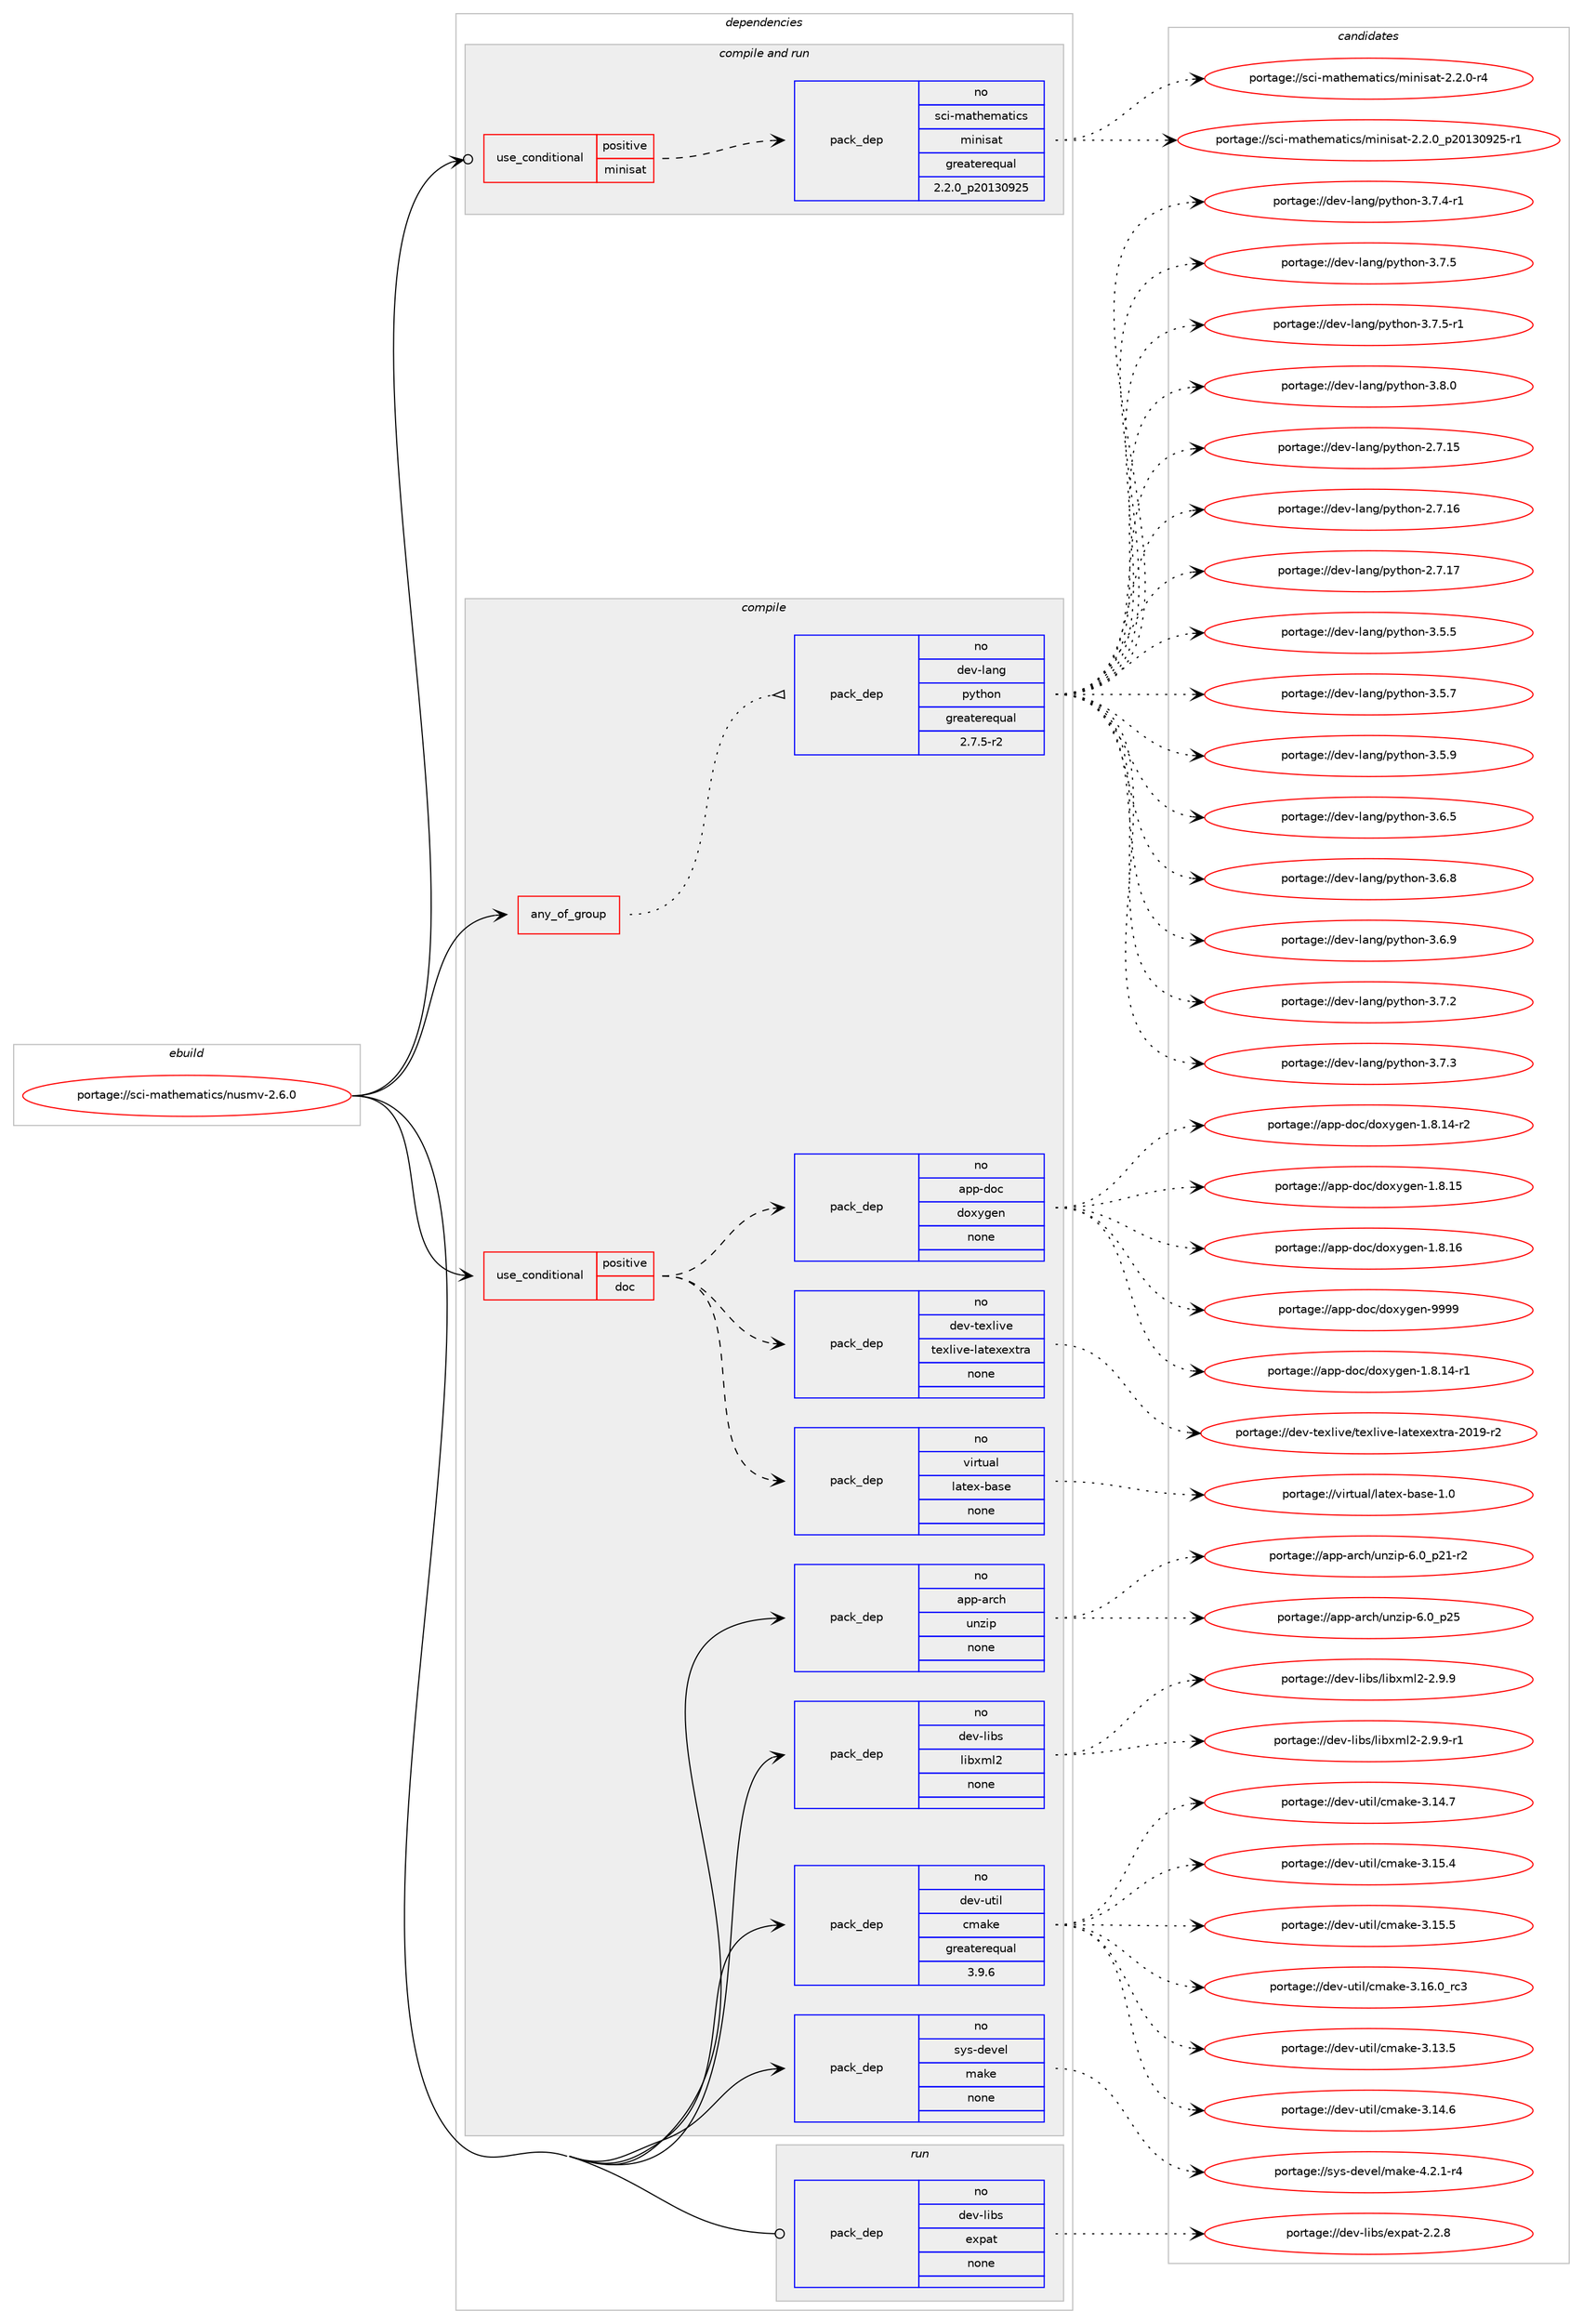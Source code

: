 digraph prolog {

# *************
# Graph options
# *************

newrank=true;
concentrate=true;
compound=true;
graph [rankdir=LR,fontname=Helvetica,fontsize=10,ranksep=1.5];#, ranksep=2.5, nodesep=0.2];
edge  [arrowhead=vee];
node  [fontname=Helvetica,fontsize=10];

# **********
# The ebuild
# **********

subgraph cluster_leftcol {
color=gray;
rank=same;
label=<<i>ebuild</i>>;
id [label="portage://sci-mathematics/nusmv-2.6.0", color=red, width=4, href="../sci-mathematics/nusmv-2.6.0.svg"];
}

# ****************
# The dependencies
# ****************

subgraph cluster_midcol {
color=gray;
label=<<i>dependencies</i>>;
subgraph cluster_compile {
fillcolor="#eeeeee";
style=filled;
label=<<i>compile</i>>;
subgraph any6508 {
dependency394688 [label=<<TABLE BORDER="0" CELLBORDER="1" CELLSPACING="0" CELLPADDING="4"><TR><TD CELLPADDING="10">any_of_group</TD></TR></TABLE>>, shape=none, color=red];subgraph pack290290 {
dependency394689 [label=<<TABLE BORDER="0" CELLBORDER="1" CELLSPACING="0" CELLPADDING="4" WIDTH="220"><TR><TD ROWSPAN="6" CELLPADDING="30">pack_dep</TD></TR><TR><TD WIDTH="110">no</TD></TR><TR><TD>dev-lang</TD></TR><TR><TD>python</TD></TR><TR><TD>greaterequal</TD></TR><TR><TD>2.7.5-r2</TD></TR></TABLE>>, shape=none, color=blue];
}
dependency394688:e -> dependency394689:w [weight=20,style="dotted",arrowhead="oinv"];
}
id:e -> dependency394688:w [weight=20,style="solid",arrowhead="vee"];
subgraph cond97683 {
dependency394690 [label=<<TABLE BORDER="0" CELLBORDER="1" CELLSPACING="0" CELLPADDING="4"><TR><TD ROWSPAN="3" CELLPADDING="10">use_conditional</TD></TR><TR><TD>positive</TD></TR><TR><TD>doc</TD></TR></TABLE>>, shape=none, color=red];
subgraph pack290291 {
dependency394691 [label=<<TABLE BORDER="0" CELLBORDER="1" CELLSPACING="0" CELLPADDING="4" WIDTH="220"><TR><TD ROWSPAN="6" CELLPADDING="30">pack_dep</TD></TR><TR><TD WIDTH="110">no</TD></TR><TR><TD>virtual</TD></TR><TR><TD>latex-base</TD></TR><TR><TD>none</TD></TR><TR><TD></TD></TR></TABLE>>, shape=none, color=blue];
}
dependency394690:e -> dependency394691:w [weight=20,style="dashed",arrowhead="vee"];
subgraph pack290292 {
dependency394692 [label=<<TABLE BORDER="0" CELLBORDER="1" CELLSPACING="0" CELLPADDING="4" WIDTH="220"><TR><TD ROWSPAN="6" CELLPADDING="30">pack_dep</TD></TR><TR><TD WIDTH="110">no</TD></TR><TR><TD>dev-texlive</TD></TR><TR><TD>texlive-latexextra</TD></TR><TR><TD>none</TD></TR><TR><TD></TD></TR></TABLE>>, shape=none, color=blue];
}
dependency394690:e -> dependency394692:w [weight=20,style="dashed",arrowhead="vee"];
subgraph pack290293 {
dependency394693 [label=<<TABLE BORDER="0" CELLBORDER="1" CELLSPACING="0" CELLPADDING="4" WIDTH="220"><TR><TD ROWSPAN="6" CELLPADDING="30">pack_dep</TD></TR><TR><TD WIDTH="110">no</TD></TR><TR><TD>app-doc</TD></TR><TR><TD>doxygen</TD></TR><TR><TD>none</TD></TR><TR><TD></TD></TR></TABLE>>, shape=none, color=blue];
}
dependency394690:e -> dependency394693:w [weight=20,style="dashed",arrowhead="vee"];
}
id:e -> dependency394690:w [weight=20,style="solid",arrowhead="vee"];
subgraph pack290294 {
dependency394694 [label=<<TABLE BORDER="0" CELLBORDER="1" CELLSPACING="0" CELLPADDING="4" WIDTH="220"><TR><TD ROWSPAN="6" CELLPADDING="30">pack_dep</TD></TR><TR><TD WIDTH="110">no</TD></TR><TR><TD>app-arch</TD></TR><TR><TD>unzip</TD></TR><TR><TD>none</TD></TR><TR><TD></TD></TR></TABLE>>, shape=none, color=blue];
}
id:e -> dependency394694:w [weight=20,style="solid",arrowhead="vee"];
subgraph pack290295 {
dependency394695 [label=<<TABLE BORDER="0" CELLBORDER="1" CELLSPACING="0" CELLPADDING="4" WIDTH="220"><TR><TD ROWSPAN="6" CELLPADDING="30">pack_dep</TD></TR><TR><TD WIDTH="110">no</TD></TR><TR><TD>dev-libs</TD></TR><TR><TD>libxml2</TD></TR><TR><TD>none</TD></TR><TR><TD></TD></TR></TABLE>>, shape=none, color=blue];
}
id:e -> dependency394695:w [weight=20,style="solid",arrowhead="vee"];
subgraph pack290296 {
dependency394696 [label=<<TABLE BORDER="0" CELLBORDER="1" CELLSPACING="0" CELLPADDING="4" WIDTH="220"><TR><TD ROWSPAN="6" CELLPADDING="30">pack_dep</TD></TR><TR><TD WIDTH="110">no</TD></TR><TR><TD>dev-util</TD></TR><TR><TD>cmake</TD></TR><TR><TD>greaterequal</TD></TR><TR><TD>3.9.6</TD></TR></TABLE>>, shape=none, color=blue];
}
id:e -> dependency394696:w [weight=20,style="solid",arrowhead="vee"];
subgraph pack290297 {
dependency394697 [label=<<TABLE BORDER="0" CELLBORDER="1" CELLSPACING="0" CELLPADDING="4" WIDTH="220"><TR><TD ROWSPAN="6" CELLPADDING="30">pack_dep</TD></TR><TR><TD WIDTH="110">no</TD></TR><TR><TD>sys-devel</TD></TR><TR><TD>make</TD></TR><TR><TD>none</TD></TR><TR><TD></TD></TR></TABLE>>, shape=none, color=blue];
}
id:e -> dependency394697:w [weight=20,style="solid",arrowhead="vee"];
}
subgraph cluster_compileandrun {
fillcolor="#eeeeee";
style=filled;
label=<<i>compile and run</i>>;
subgraph cond97684 {
dependency394698 [label=<<TABLE BORDER="0" CELLBORDER="1" CELLSPACING="0" CELLPADDING="4"><TR><TD ROWSPAN="3" CELLPADDING="10">use_conditional</TD></TR><TR><TD>positive</TD></TR><TR><TD>minisat</TD></TR></TABLE>>, shape=none, color=red];
subgraph pack290298 {
dependency394699 [label=<<TABLE BORDER="0" CELLBORDER="1" CELLSPACING="0" CELLPADDING="4" WIDTH="220"><TR><TD ROWSPAN="6" CELLPADDING="30">pack_dep</TD></TR><TR><TD WIDTH="110">no</TD></TR><TR><TD>sci-mathematics</TD></TR><TR><TD>minisat</TD></TR><TR><TD>greaterequal</TD></TR><TR><TD>2.2.0_p20130925</TD></TR></TABLE>>, shape=none, color=blue];
}
dependency394698:e -> dependency394699:w [weight=20,style="dashed",arrowhead="vee"];
}
id:e -> dependency394698:w [weight=20,style="solid",arrowhead="odotvee"];
}
subgraph cluster_run {
fillcolor="#eeeeee";
style=filled;
label=<<i>run</i>>;
subgraph pack290299 {
dependency394700 [label=<<TABLE BORDER="0" CELLBORDER="1" CELLSPACING="0" CELLPADDING="4" WIDTH="220"><TR><TD ROWSPAN="6" CELLPADDING="30">pack_dep</TD></TR><TR><TD WIDTH="110">no</TD></TR><TR><TD>dev-libs</TD></TR><TR><TD>expat</TD></TR><TR><TD>none</TD></TR><TR><TD></TD></TR></TABLE>>, shape=none, color=blue];
}
id:e -> dependency394700:w [weight=20,style="solid",arrowhead="odot"];
}
}

# **************
# The candidates
# **************

subgraph cluster_choices {
rank=same;
color=gray;
label=<<i>candidates</i>>;

subgraph choice290290 {
color=black;
nodesep=1;
choiceportage10010111845108971101034711212111610411111045504655464953 [label="portage://dev-lang/python-2.7.15", color=red, width=4,href="../dev-lang/python-2.7.15.svg"];
choiceportage10010111845108971101034711212111610411111045504655464954 [label="portage://dev-lang/python-2.7.16", color=red, width=4,href="../dev-lang/python-2.7.16.svg"];
choiceportage10010111845108971101034711212111610411111045504655464955 [label="portage://dev-lang/python-2.7.17", color=red, width=4,href="../dev-lang/python-2.7.17.svg"];
choiceportage100101118451089711010347112121116104111110455146534653 [label="portage://dev-lang/python-3.5.5", color=red, width=4,href="../dev-lang/python-3.5.5.svg"];
choiceportage100101118451089711010347112121116104111110455146534655 [label="portage://dev-lang/python-3.5.7", color=red, width=4,href="../dev-lang/python-3.5.7.svg"];
choiceportage100101118451089711010347112121116104111110455146534657 [label="portage://dev-lang/python-3.5.9", color=red, width=4,href="../dev-lang/python-3.5.9.svg"];
choiceportage100101118451089711010347112121116104111110455146544653 [label="portage://dev-lang/python-3.6.5", color=red, width=4,href="../dev-lang/python-3.6.5.svg"];
choiceportage100101118451089711010347112121116104111110455146544656 [label="portage://dev-lang/python-3.6.8", color=red, width=4,href="../dev-lang/python-3.6.8.svg"];
choiceportage100101118451089711010347112121116104111110455146544657 [label="portage://dev-lang/python-3.6.9", color=red, width=4,href="../dev-lang/python-3.6.9.svg"];
choiceportage100101118451089711010347112121116104111110455146554650 [label="portage://dev-lang/python-3.7.2", color=red, width=4,href="../dev-lang/python-3.7.2.svg"];
choiceportage100101118451089711010347112121116104111110455146554651 [label="portage://dev-lang/python-3.7.3", color=red, width=4,href="../dev-lang/python-3.7.3.svg"];
choiceportage1001011184510897110103471121211161041111104551465546524511449 [label="portage://dev-lang/python-3.7.4-r1", color=red, width=4,href="../dev-lang/python-3.7.4-r1.svg"];
choiceportage100101118451089711010347112121116104111110455146554653 [label="portage://dev-lang/python-3.7.5", color=red, width=4,href="../dev-lang/python-3.7.5.svg"];
choiceportage1001011184510897110103471121211161041111104551465546534511449 [label="portage://dev-lang/python-3.7.5-r1", color=red, width=4,href="../dev-lang/python-3.7.5-r1.svg"];
choiceportage100101118451089711010347112121116104111110455146564648 [label="portage://dev-lang/python-3.8.0", color=red, width=4,href="../dev-lang/python-3.8.0.svg"];
dependency394689:e -> choiceportage10010111845108971101034711212111610411111045504655464953:w [style=dotted,weight="100"];
dependency394689:e -> choiceportage10010111845108971101034711212111610411111045504655464954:w [style=dotted,weight="100"];
dependency394689:e -> choiceportage10010111845108971101034711212111610411111045504655464955:w [style=dotted,weight="100"];
dependency394689:e -> choiceportage100101118451089711010347112121116104111110455146534653:w [style=dotted,weight="100"];
dependency394689:e -> choiceportage100101118451089711010347112121116104111110455146534655:w [style=dotted,weight="100"];
dependency394689:e -> choiceportage100101118451089711010347112121116104111110455146534657:w [style=dotted,weight="100"];
dependency394689:e -> choiceportage100101118451089711010347112121116104111110455146544653:w [style=dotted,weight="100"];
dependency394689:e -> choiceportage100101118451089711010347112121116104111110455146544656:w [style=dotted,weight="100"];
dependency394689:e -> choiceportage100101118451089711010347112121116104111110455146544657:w [style=dotted,weight="100"];
dependency394689:e -> choiceportage100101118451089711010347112121116104111110455146554650:w [style=dotted,weight="100"];
dependency394689:e -> choiceportage100101118451089711010347112121116104111110455146554651:w [style=dotted,weight="100"];
dependency394689:e -> choiceportage1001011184510897110103471121211161041111104551465546524511449:w [style=dotted,weight="100"];
dependency394689:e -> choiceportage100101118451089711010347112121116104111110455146554653:w [style=dotted,weight="100"];
dependency394689:e -> choiceportage1001011184510897110103471121211161041111104551465546534511449:w [style=dotted,weight="100"];
dependency394689:e -> choiceportage100101118451089711010347112121116104111110455146564648:w [style=dotted,weight="100"];
}
subgraph choice290291 {
color=black;
nodesep=1;
choiceportage11810511411611797108471089711610112045989711510145494648 [label="portage://virtual/latex-base-1.0", color=red, width=4,href="../virtual/latex-base-1.0.svg"];
dependency394691:e -> choiceportage11810511411611797108471089711610112045989711510145494648:w [style=dotted,weight="100"];
}
subgraph choice290292 {
color=black;
nodesep=1;
choiceportage100101118451161011201081051181014711610112010810511810145108971161011201011201161149745504849574511450 [label="portage://dev-texlive/texlive-latexextra-2019-r2", color=red, width=4,href="../dev-texlive/texlive-latexextra-2019-r2.svg"];
dependency394692:e -> choiceportage100101118451161011201081051181014711610112010810511810145108971161011201011201161149745504849574511450:w [style=dotted,weight="100"];
}
subgraph choice290293 {
color=black;
nodesep=1;
choiceportage97112112451001119947100111120121103101110454946564649524511449 [label="portage://app-doc/doxygen-1.8.14-r1", color=red, width=4,href="../app-doc/doxygen-1.8.14-r1.svg"];
choiceportage97112112451001119947100111120121103101110454946564649524511450 [label="portage://app-doc/doxygen-1.8.14-r2", color=red, width=4,href="../app-doc/doxygen-1.8.14-r2.svg"];
choiceportage9711211245100111994710011112012110310111045494656464953 [label="portage://app-doc/doxygen-1.8.15", color=red, width=4,href="../app-doc/doxygen-1.8.15.svg"];
choiceportage9711211245100111994710011112012110310111045494656464954 [label="portage://app-doc/doxygen-1.8.16", color=red, width=4,href="../app-doc/doxygen-1.8.16.svg"];
choiceportage971121124510011199471001111201211031011104557575757 [label="portage://app-doc/doxygen-9999", color=red, width=4,href="../app-doc/doxygen-9999.svg"];
dependency394693:e -> choiceportage97112112451001119947100111120121103101110454946564649524511449:w [style=dotted,weight="100"];
dependency394693:e -> choiceportage97112112451001119947100111120121103101110454946564649524511450:w [style=dotted,weight="100"];
dependency394693:e -> choiceportage9711211245100111994710011112012110310111045494656464953:w [style=dotted,weight="100"];
dependency394693:e -> choiceportage9711211245100111994710011112012110310111045494656464954:w [style=dotted,weight="100"];
dependency394693:e -> choiceportage971121124510011199471001111201211031011104557575757:w [style=dotted,weight="100"];
}
subgraph choice290294 {
color=black;
nodesep=1;
choiceportage9711211245971149910447117110122105112455446489511250494511450 [label="portage://app-arch/unzip-6.0_p21-r2", color=red, width=4,href="../app-arch/unzip-6.0_p21-r2.svg"];
choiceportage971121124597114991044711711012210511245544648951125053 [label="portage://app-arch/unzip-6.0_p25", color=red, width=4,href="../app-arch/unzip-6.0_p25.svg"];
dependency394694:e -> choiceportage9711211245971149910447117110122105112455446489511250494511450:w [style=dotted,weight="100"];
dependency394694:e -> choiceportage971121124597114991044711711012210511245544648951125053:w [style=dotted,weight="100"];
}
subgraph choice290295 {
color=black;
nodesep=1;
choiceportage1001011184510810598115471081059812010910850455046574657 [label="portage://dev-libs/libxml2-2.9.9", color=red, width=4,href="../dev-libs/libxml2-2.9.9.svg"];
choiceportage10010111845108105981154710810598120109108504550465746574511449 [label="portage://dev-libs/libxml2-2.9.9-r1", color=red, width=4,href="../dev-libs/libxml2-2.9.9-r1.svg"];
dependency394695:e -> choiceportage1001011184510810598115471081059812010910850455046574657:w [style=dotted,weight="100"];
dependency394695:e -> choiceportage10010111845108105981154710810598120109108504550465746574511449:w [style=dotted,weight="100"];
}
subgraph choice290296 {
color=black;
nodesep=1;
choiceportage1001011184511711610510847991099710710145514649514653 [label="portage://dev-util/cmake-3.13.5", color=red, width=4,href="../dev-util/cmake-3.13.5.svg"];
choiceportage1001011184511711610510847991099710710145514649524654 [label="portage://dev-util/cmake-3.14.6", color=red, width=4,href="../dev-util/cmake-3.14.6.svg"];
choiceportage1001011184511711610510847991099710710145514649524655 [label="portage://dev-util/cmake-3.14.7", color=red, width=4,href="../dev-util/cmake-3.14.7.svg"];
choiceportage1001011184511711610510847991099710710145514649534652 [label="portage://dev-util/cmake-3.15.4", color=red, width=4,href="../dev-util/cmake-3.15.4.svg"];
choiceportage1001011184511711610510847991099710710145514649534653 [label="portage://dev-util/cmake-3.15.5", color=red, width=4,href="../dev-util/cmake-3.15.5.svg"];
choiceportage1001011184511711610510847991099710710145514649544648951149951 [label="portage://dev-util/cmake-3.16.0_rc3", color=red, width=4,href="../dev-util/cmake-3.16.0_rc3.svg"];
dependency394696:e -> choiceportage1001011184511711610510847991099710710145514649514653:w [style=dotted,weight="100"];
dependency394696:e -> choiceportage1001011184511711610510847991099710710145514649524654:w [style=dotted,weight="100"];
dependency394696:e -> choiceportage1001011184511711610510847991099710710145514649524655:w [style=dotted,weight="100"];
dependency394696:e -> choiceportage1001011184511711610510847991099710710145514649534652:w [style=dotted,weight="100"];
dependency394696:e -> choiceportage1001011184511711610510847991099710710145514649534653:w [style=dotted,weight="100"];
dependency394696:e -> choiceportage1001011184511711610510847991099710710145514649544648951149951:w [style=dotted,weight="100"];
}
subgraph choice290297 {
color=black;
nodesep=1;
choiceportage1151211154510010111810110847109971071014552465046494511452 [label="portage://sys-devel/make-4.2.1-r4", color=red, width=4,href="../sys-devel/make-4.2.1-r4.svg"];
dependency394697:e -> choiceportage1151211154510010111810110847109971071014552465046494511452:w [style=dotted,weight="100"];
}
subgraph choice290298 {
color=black;
nodesep=1;
choiceportage115991054510997116104101109971161059911547109105110105115971164550465046484511452 [label="portage://sci-mathematics/minisat-2.2.0-r4", color=red, width=4,href="../sci-mathematics/minisat-2.2.0-r4.svg"];
choiceportage115991054510997116104101109971161059911547109105110105115971164550465046489511250484951485750534511449 [label="portage://sci-mathematics/minisat-2.2.0_p20130925-r1", color=red, width=4,href="../sci-mathematics/minisat-2.2.0_p20130925-r1.svg"];
dependency394699:e -> choiceportage115991054510997116104101109971161059911547109105110105115971164550465046484511452:w [style=dotted,weight="100"];
dependency394699:e -> choiceportage115991054510997116104101109971161059911547109105110105115971164550465046489511250484951485750534511449:w [style=dotted,weight="100"];
}
subgraph choice290299 {
color=black;
nodesep=1;
choiceportage10010111845108105981154710112011297116455046504656 [label="portage://dev-libs/expat-2.2.8", color=red, width=4,href="../dev-libs/expat-2.2.8.svg"];
dependency394700:e -> choiceportage10010111845108105981154710112011297116455046504656:w [style=dotted,weight="100"];
}
}

}
